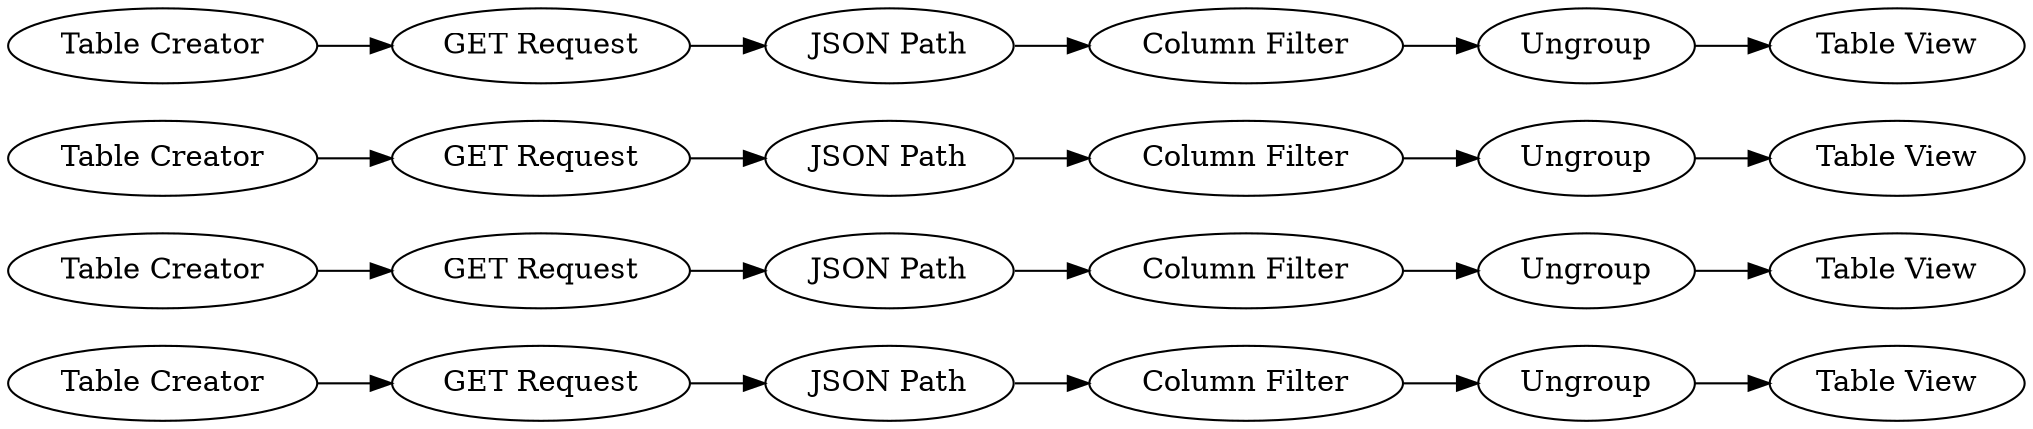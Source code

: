 digraph {
	53 -> 54
	55 -> 50
	61 -> 56
	73 -> 68
	71 -> 72
	57 -> 58
	65 -> 66
	59 -> 60
	67 -> 62
	63 -> 64
	51 -> 52
	54 -> 55
	50 -> 51
	69 -> 70
	56 -> 57
	66 -> 67
	72 -> 73
	64 -> 65
	60 -> 61
	70 -> 71
	57 [label=Ungroup]
	55 [label="JSON Path"]
	58 [label="Table View"]
	64 [label="GET Request"]
	51 [label=Ungroup]
	56 [label="Column Filter"]
	54 [label="GET Request"]
	59 [label="Table Creator"]
	50 [label="Column Filter"]
	53 [label="Table Creator"]
	68 [label="Table View"]
	67 [label=Ungroup]
	72 [label="Column Filter"]
	61 [label="JSON Path"]
	63 [label="Table Creator"]
	60 [label="GET Request"]
	66 [label="Column Filter"]
	62 [label="Table View"]
	70 [label="GET Request"]
	65 [label="JSON Path"]
	69 [label="Table Creator"]
	71 [label="JSON Path"]
	52 [label="Table View"]
	73 [label=Ungroup]
	rankdir=LR
}
